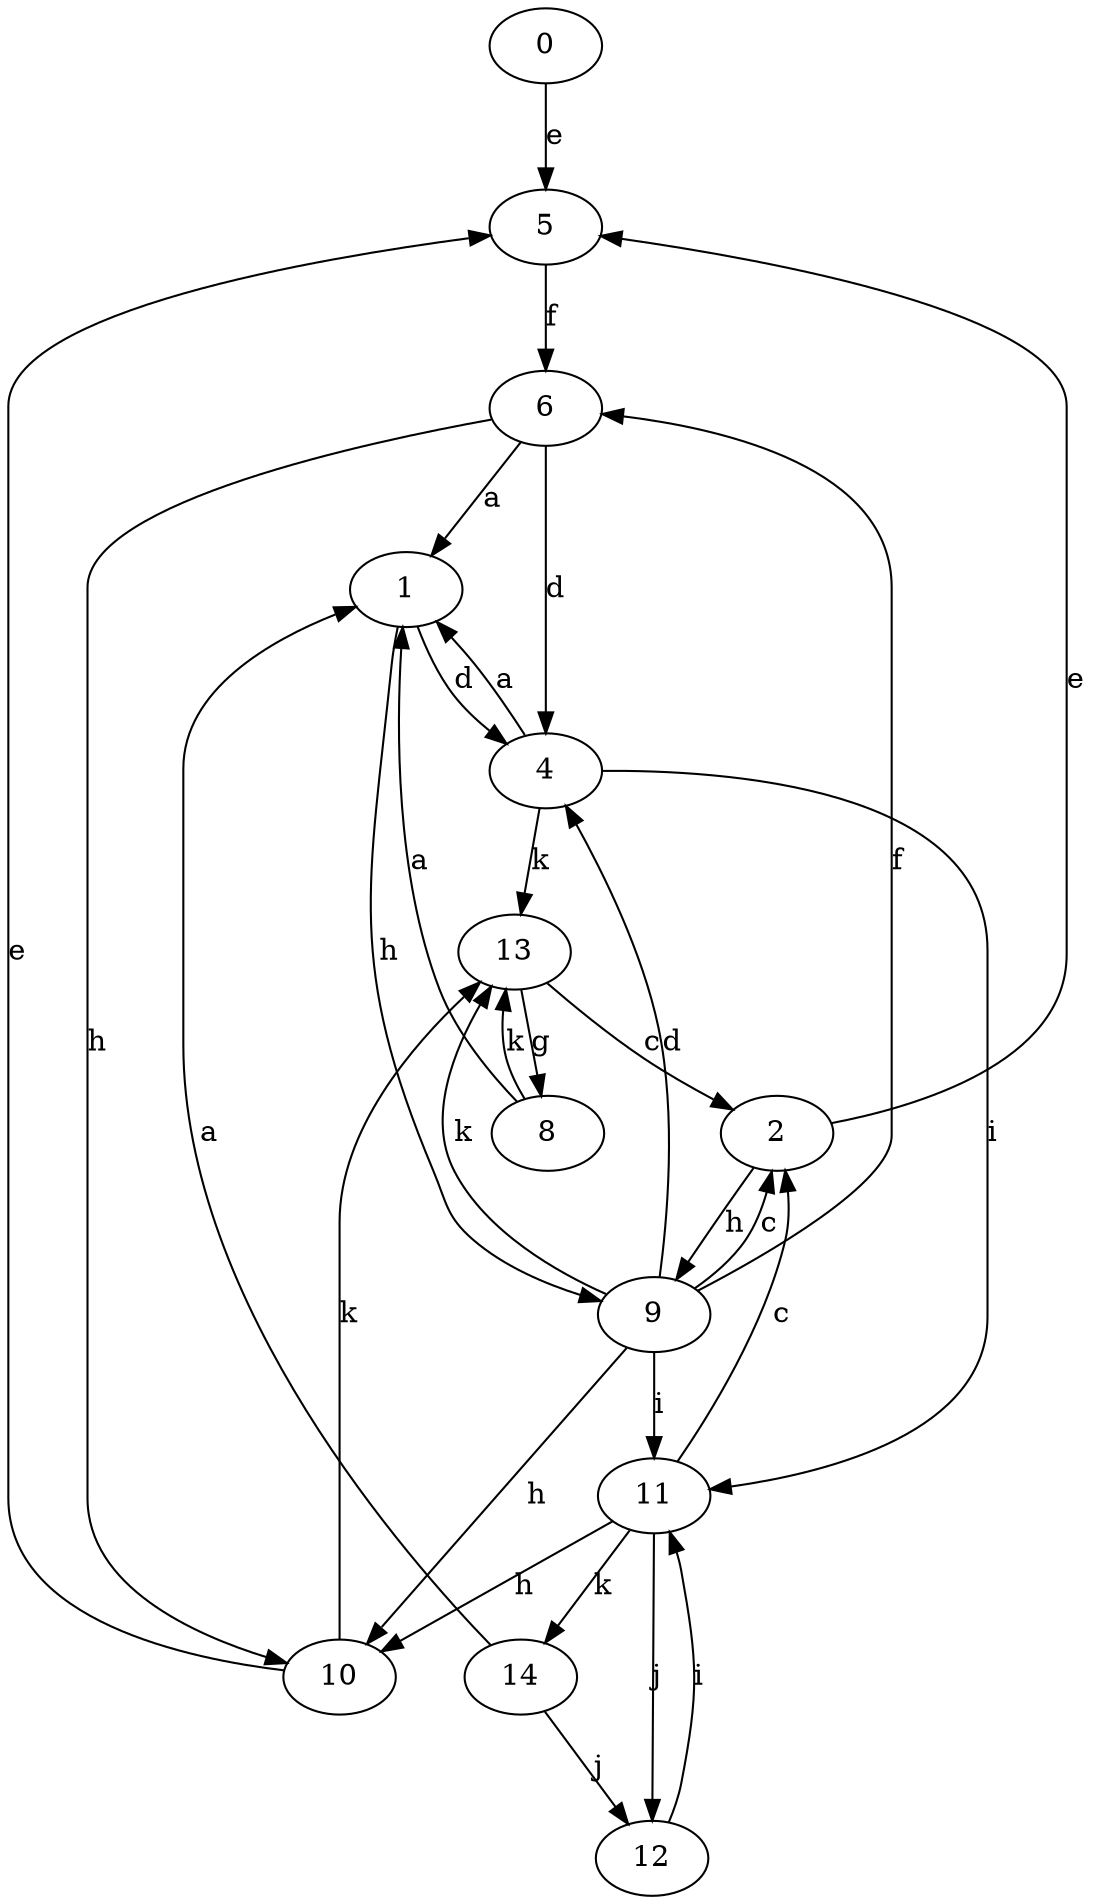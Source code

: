 strict digraph  {
0;
1;
2;
4;
5;
6;
8;
9;
10;
11;
12;
13;
14;
0 -> 5  [label=e];
1 -> 4  [label=d];
1 -> 9  [label=h];
2 -> 5  [label=e];
2 -> 9  [label=h];
4 -> 1  [label=a];
4 -> 11  [label=i];
4 -> 13  [label=k];
5 -> 6  [label=f];
6 -> 1  [label=a];
6 -> 4  [label=d];
6 -> 10  [label=h];
8 -> 1  [label=a];
8 -> 13  [label=k];
9 -> 2  [label=c];
9 -> 4  [label=d];
9 -> 6  [label=f];
9 -> 10  [label=h];
9 -> 11  [label=i];
9 -> 13  [label=k];
10 -> 5  [label=e];
10 -> 13  [label=k];
11 -> 2  [label=c];
11 -> 10  [label=h];
11 -> 12  [label=j];
11 -> 14  [label=k];
12 -> 11  [label=i];
13 -> 2  [label=c];
13 -> 8  [label=g];
14 -> 1  [label=a];
14 -> 12  [label=j];
}
